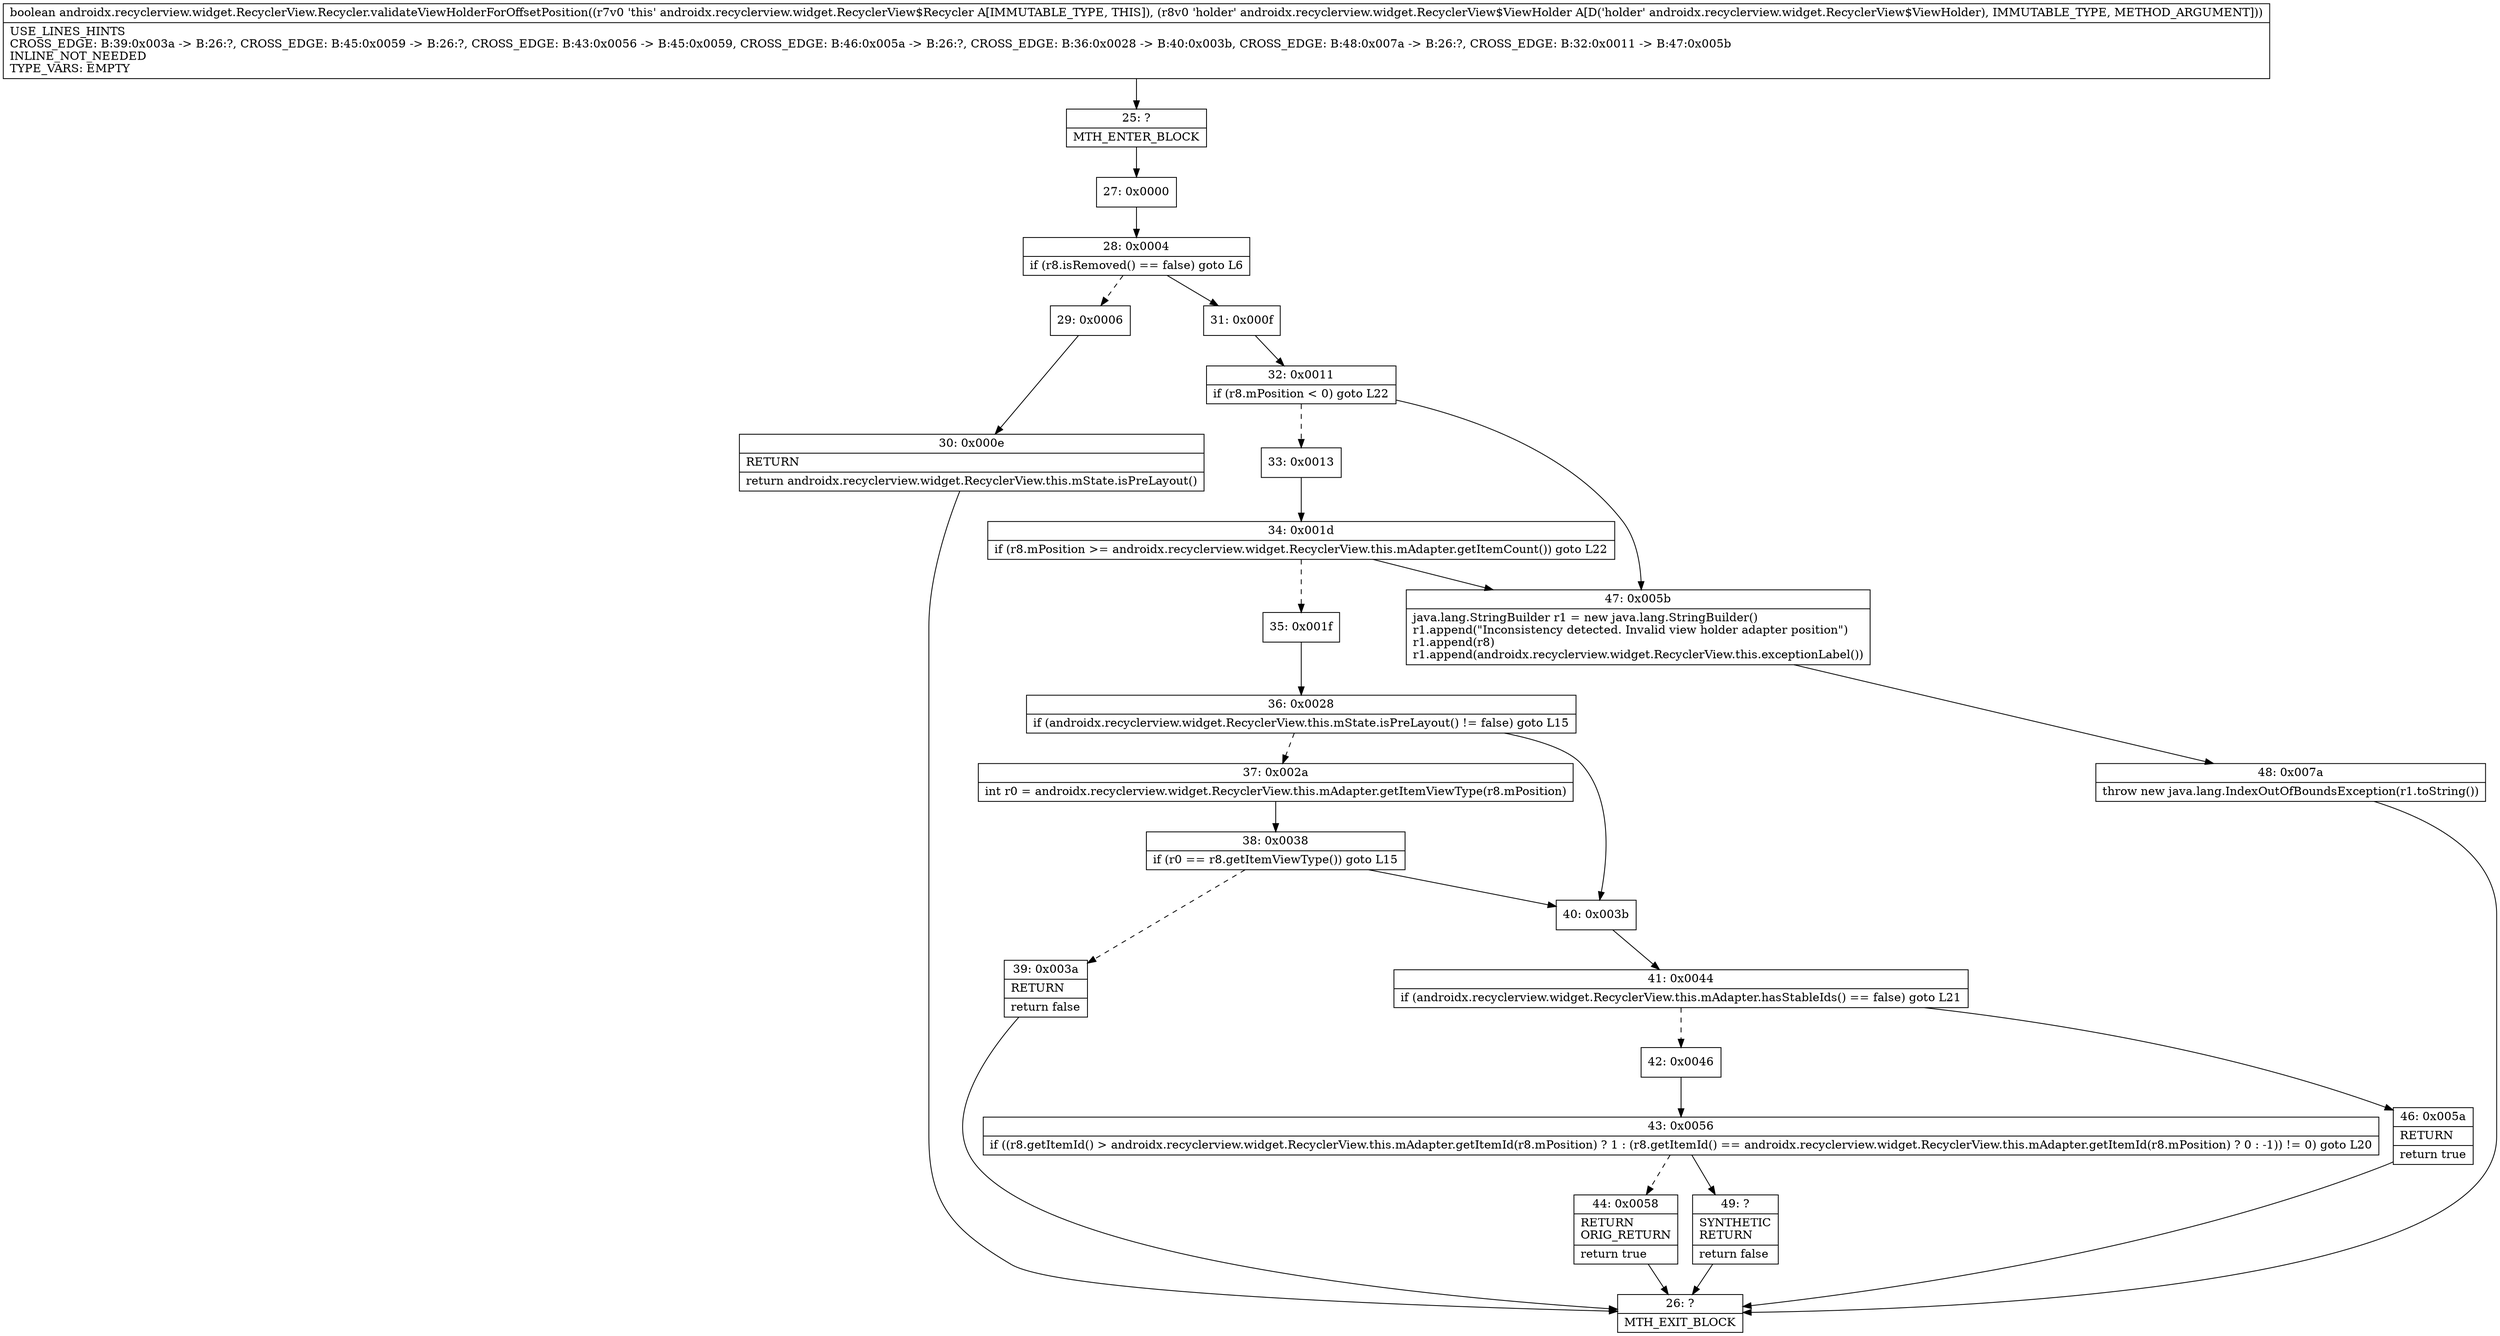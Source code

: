digraph "CFG forandroidx.recyclerview.widget.RecyclerView.Recycler.validateViewHolderForOffsetPosition(Landroidx\/recyclerview\/widget\/RecyclerView$ViewHolder;)Z" {
Node_25 [shape=record,label="{25\:\ ?|MTH_ENTER_BLOCK\l}"];
Node_27 [shape=record,label="{27\:\ 0x0000}"];
Node_28 [shape=record,label="{28\:\ 0x0004|if (r8.isRemoved() == false) goto L6\l}"];
Node_29 [shape=record,label="{29\:\ 0x0006}"];
Node_30 [shape=record,label="{30\:\ 0x000e|RETURN\l|return androidx.recyclerview.widget.RecyclerView.this.mState.isPreLayout()\l}"];
Node_26 [shape=record,label="{26\:\ ?|MTH_EXIT_BLOCK\l}"];
Node_31 [shape=record,label="{31\:\ 0x000f}"];
Node_32 [shape=record,label="{32\:\ 0x0011|if (r8.mPosition \< 0) goto L22\l}"];
Node_33 [shape=record,label="{33\:\ 0x0013}"];
Node_34 [shape=record,label="{34\:\ 0x001d|if (r8.mPosition \>= androidx.recyclerview.widget.RecyclerView.this.mAdapter.getItemCount()) goto L22\l}"];
Node_35 [shape=record,label="{35\:\ 0x001f}"];
Node_36 [shape=record,label="{36\:\ 0x0028|if (androidx.recyclerview.widget.RecyclerView.this.mState.isPreLayout() != false) goto L15\l}"];
Node_37 [shape=record,label="{37\:\ 0x002a|int r0 = androidx.recyclerview.widget.RecyclerView.this.mAdapter.getItemViewType(r8.mPosition)\l}"];
Node_38 [shape=record,label="{38\:\ 0x0038|if (r0 == r8.getItemViewType()) goto L15\l}"];
Node_39 [shape=record,label="{39\:\ 0x003a|RETURN\l|return false\l}"];
Node_40 [shape=record,label="{40\:\ 0x003b}"];
Node_41 [shape=record,label="{41\:\ 0x0044|if (androidx.recyclerview.widget.RecyclerView.this.mAdapter.hasStableIds() == false) goto L21\l}"];
Node_42 [shape=record,label="{42\:\ 0x0046}"];
Node_43 [shape=record,label="{43\:\ 0x0056|if ((r8.getItemId() \> androidx.recyclerview.widget.RecyclerView.this.mAdapter.getItemId(r8.mPosition) ? 1 : (r8.getItemId() == androidx.recyclerview.widget.RecyclerView.this.mAdapter.getItemId(r8.mPosition) ? 0 : \-1)) != 0) goto L20\l}"];
Node_44 [shape=record,label="{44\:\ 0x0058|RETURN\lORIG_RETURN\l|return true\l}"];
Node_49 [shape=record,label="{49\:\ ?|SYNTHETIC\lRETURN\l|return false\l}"];
Node_46 [shape=record,label="{46\:\ 0x005a|RETURN\l|return true\l}"];
Node_47 [shape=record,label="{47\:\ 0x005b|java.lang.StringBuilder r1 = new java.lang.StringBuilder()\lr1.append(\"Inconsistency detected. Invalid view holder adapter position\")\lr1.append(r8)\lr1.append(androidx.recyclerview.widget.RecyclerView.this.exceptionLabel())\l}"];
Node_48 [shape=record,label="{48\:\ 0x007a|throw new java.lang.IndexOutOfBoundsException(r1.toString())\l}"];
MethodNode[shape=record,label="{boolean androidx.recyclerview.widget.RecyclerView.Recycler.validateViewHolderForOffsetPosition((r7v0 'this' androidx.recyclerview.widget.RecyclerView$Recycler A[IMMUTABLE_TYPE, THIS]), (r8v0 'holder' androidx.recyclerview.widget.RecyclerView$ViewHolder A[D('holder' androidx.recyclerview.widget.RecyclerView$ViewHolder), IMMUTABLE_TYPE, METHOD_ARGUMENT]))  | USE_LINES_HINTS\lCROSS_EDGE: B:39:0x003a \-\> B:26:?, CROSS_EDGE: B:45:0x0059 \-\> B:26:?, CROSS_EDGE: B:43:0x0056 \-\> B:45:0x0059, CROSS_EDGE: B:46:0x005a \-\> B:26:?, CROSS_EDGE: B:36:0x0028 \-\> B:40:0x003b, CROSS_EDGE: B:48:0x007a \-\> B:26:?, CROSS_EDGE: B:32:0x0011 \-\> B:47:0x005b\lINLINE_NOT_NEEDED\lTYPE_VARS: EMPTY\l}"];
MethodNode -> Node_25;Node_25 -> Node_27;
Node_27 -> Node_28;
Node_28 -> Node_29[style=dashed];
Node_28 -> Node_31;
Node_29 -> Node_30;
Node_30 -> Node_26;
Node_31 -> Node_32;
Node_32 -> Node_33[style=dashed];
Node_32 -> Node_47;
Node_33 -> Node_34;
Node_34 -> Node_35[style=dashed];
Node_34 -> Node_47;
Node_35 -> Node_36;
Node_36 -> Node_37[style=dashed];
Node_36 -> Node_40;
Node_37 -> Node_38;
Node_38 -> Node_39[style=dashed];
Node_38 -> Node_40;
Node_39 -> Node_26;
Node_40 -> Node_41;
Node_41 -> Node_42[style=dashed];
Node_41 -> Node_46;
Node_42 -> Node_43;
Node_43 -> Node_44[style=dashed];
Node_43 -> Node_49;
Node_44 -> Node_26;
Node_49 -> Node_26;
Node_46 -> Node_26;
Node_47 -> Node_48;
Node_48 -> Node_26;
}

